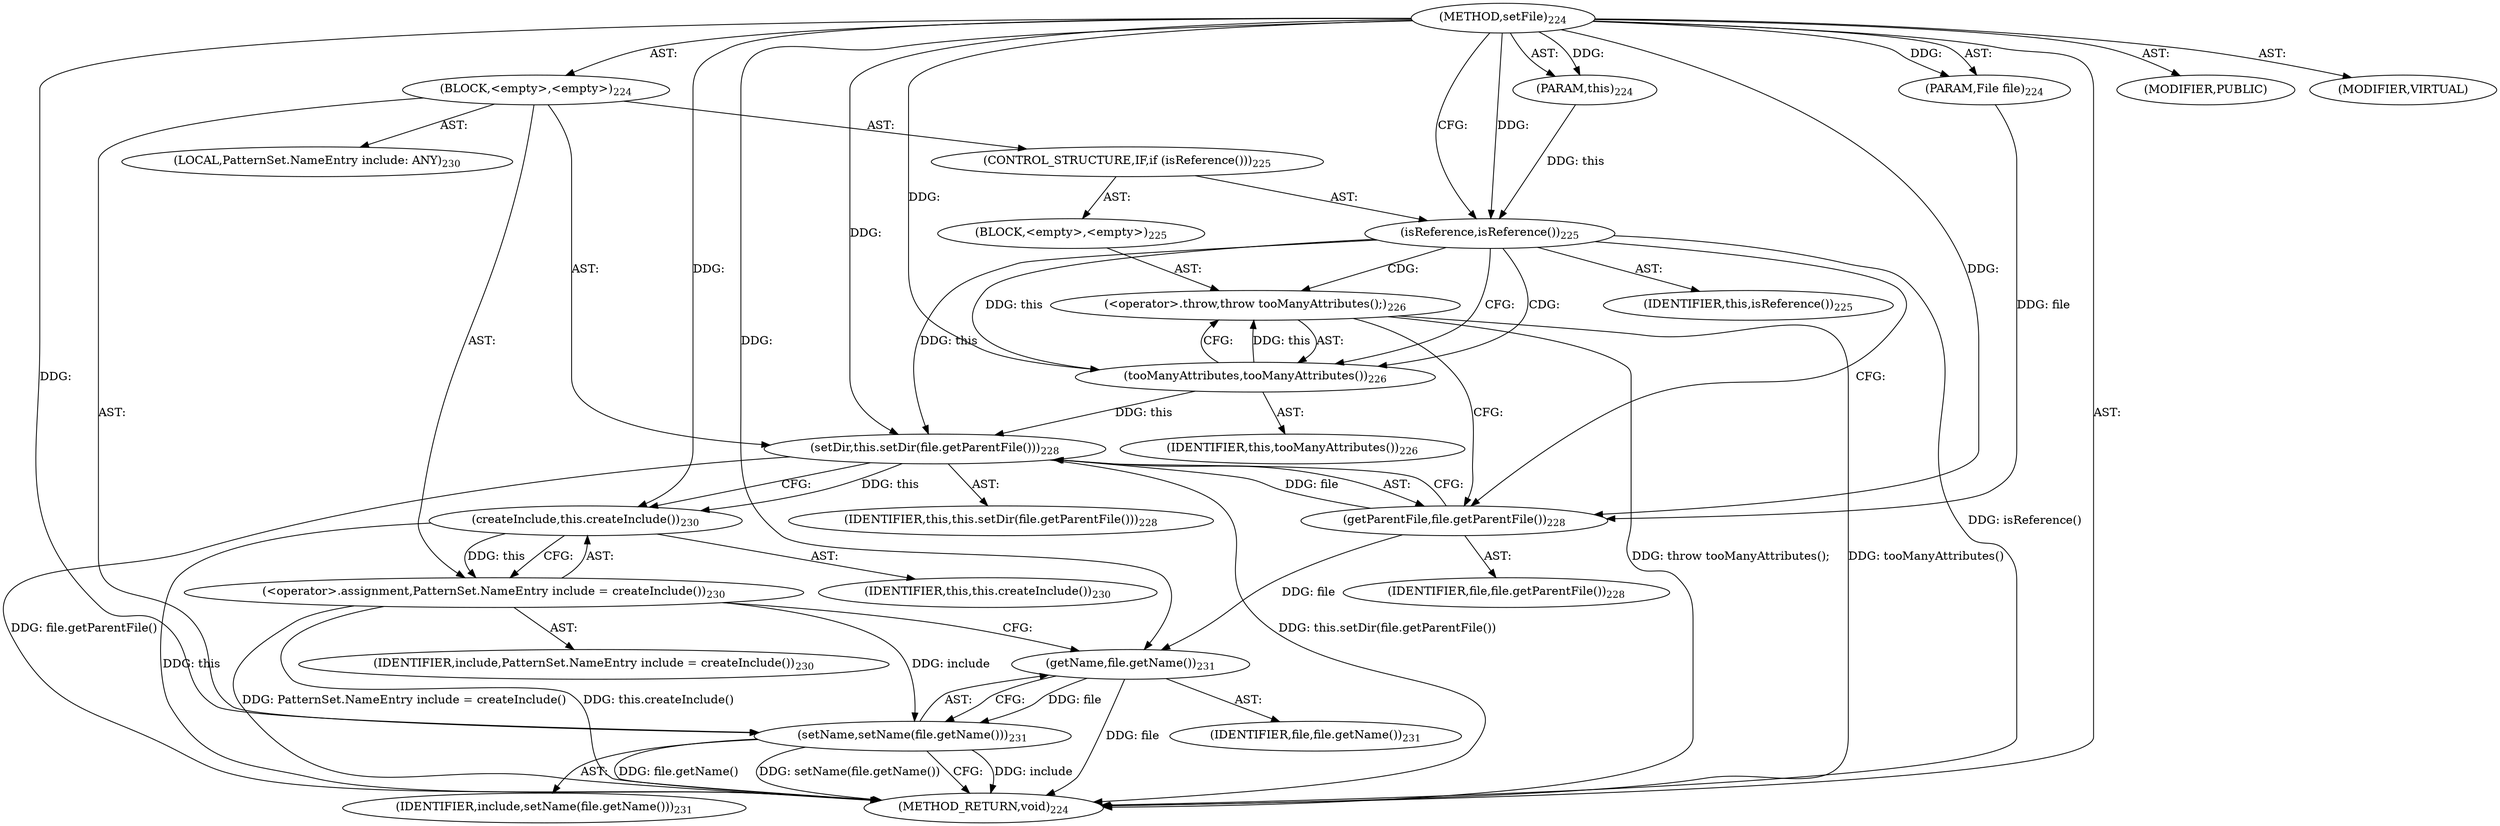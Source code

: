 digraph "setFile" {  
"111669149706" [label = <(METHOD,setFile)<SUB>224</SUB>> ]
"115964117000" [label = <(PARAM,this)<SUB>224</SUB>> ]
"115964117046" [label = <(PARAM,File file)<SUB>224</SUB>> ]
"25769803796" [label = <(BLOCK,&lt;empty&gt;,&lt;empty&gt;)<SUB>224</SUB>> ]
"47244640266" [label = <(CONTROL_STRUCTURE,IF,if (isReference()))<SUB>225</SUB>> ]
"30064771194" [label = <(isReference,isReference())<SUB>225</SUB>> ]
"68719476755" [label = <(IDENTIFIER,this,isReference())<SUB>225</SUB>> ]
"25769803797" [label = <(BLOCK,&lt;empty&gt;,&lt;empty&gt;)<SUB>225</SUB>> ]
"30064771195" [label = <(&lt;operator&gt;.throw,throw tooManyAttributes();)<SUB>226</SUB>> ]
"30064771196" [label = <(tooManyAttributes,tooManyAttributes())<SUB>226</SUB>> ]
"68719476756" [label = <(IDENTIFIER,this,tooManyAttributes())<SUB>226</SUB>> ]
"30064771197" [label = <(setDir,this.setDir(file.getParentFile()))<SUB>228</SUB>> ]
"68719476757" [label = <(IDENTIFIER,this,this.setDir(file.getParentFile()))<SUB>228</SUB>> ]
"30064771198" [label = <(getParentFile,file.getParentFile())<SUB>228</SUB>> ]
"68719476897" [label = <(IDENTIFIER,file,file.getParentFile())<SUB>228</SUB>> ]
"94489280513" [label = <(LOCAL,PatternSet.NameEntry include: ANY)<SUB>230</SUB>> ]
"30064771199" [label = <(&lt;operator&gt;.assignment,PatternSet.NameEntry include = createInclude())<SUB>230</SUB>> ]
"68719476898" [label = <(IDENTIFIER,include,PatternSet.NameEntry include = createInclude())<SUB>230</SUB>> ]
"30064771200" [label = <(createInclude,this.createInclude())<SUB>230</SUB>> ]
"68719476758" [label = <(IDENTIFIER,this,this.createInclude())<SUB>230</SUB>> ]
"30064771201" [label = <(setName,setName(file.getName()))<SUB>231</SUB>> ]
"68719476899" [label = <(IDENTIFIER,include,setName(file.getName()))<SUB>231</SUB>> ]
"30064771202" [label = <(getName,file.getName())<SUB>231</SUB>> ]
"68719476900" [label = <(IDENTIFIER,file,file.getName())<SUB>231</SUB>> ]
"133143986203" [label = <(MODIFIER,PUBLIC)> ]
"133143986204" [label = <(MODIFIER,VIRTUAL)> ]
"128849018890" [label = <(METHOD_RETURN,void)<SUB>224</SUB>> ]
  "111669149706" -> "115964117000"  [ label = "AST: "] 
  "111669149706" -> "115964117046"  [ label = "AST: "] 
  "111669149706" -> "25769803796"  [ label = "AST: "] 
  "111669149706" -> "133143986203"  [ label = "AST: "] 
  "111669149706" -> "133143986204"  [ label = "AST: "] 
  "111669149706" -> "128849018890"  [ label = "AST: "] 
  "25769803796" -> "47244640266"  [ label = "AST: "] 
  "25769803796" -> "30064771197"  [ label = "AST: "] 
  "25769803796" -> "94489280513"  [ label = "AST: "] 
  "25769803796" -> "30064771199"  [ label = "AST: "] 
  "25769803796" -> "30064771201"  [ label = "AST: "] 
  "47244640266" -> "30064771194"  [ label = "AST: "] 
  "47244640266" -> "25769803797"  [ label = "AST: "] 
  "30064771194" -> "68719476755"  [ label = "AST: "] 
  "25769803797" -> "30064771195"  [ label = "AST: "] 
  "30064771195" -> "30064771196"  [ label = "AST: "] 
  "30064771196" -> "68719476756"  [ label = "AST: "] 
  "30064771197" -> "68719476757"  [ label = "AST: "] 
  "30064771197" -> "30064771198"  [ label = "AST: "] 
  "30064771198" -> "68719476897"  [ label = "AST: "] 
  "30064771199" -> "68719476898"  [ label = "AST: "] 
  "30064771199" -> "30064771200"  [ label = "AST: "] 
  "30064771200" -> "68719476758"  [ label = "AST: "] 
  "30064771201" -> "68719476899"  [ label = "AST: "] 
  "30064771201" -> "30064771202"  [ label = "AST: "] 
  "30064771202" -> "68719476900"  [ label = "AST: "] 
  "30064771197" -> "30064771200"  [ label = "CFG: "] 
  "30064771199" -> "30064771202"  [ label = "CFG: "] 
  "30064771201" -> "128849018890"  [ label = "CFG: "] 
  "30064771194" -> "30064771196"  [ label = "CFG: "] 
  "30064771194" -> "30064771198"  [ label = "CFG: "] 
  "30064771198" -> "30064771197"  [ label = "CFG: "] 
  "30064771200" -> "30064771199"  [ label = "CFG: "] 
  "30064771202" -> "30064771201"  [ label = "CFG: "] 
  "30064771195" -> "30064771198"  [ label = "CFG: "] 
  "30064771196" -> "30064771195"  [ label = "CFG: "] 
  "111669149706" -> "30064771194"  [ label = "CFG: "] 
  "30064771194" -> "128849018890"  [ label = "DDG: isReference()"] 
  "30064771195" -> "128849018890"  [ label = "DDG: tooManyAttributes()"] 
  "30064771195" -> "128849018890"  [ label = "DDG: throw tooManyAttributes();"] 
  "30064771197" -> "128849018890"  [ label = "DDG: file.getParentFile()"] 
  "30064771197" -> "128849018890"  [ label = "DDG: this.setDir(file.getParentFile())"] 
  "30064771200" -> "128849018890"  [ label = "DDG: this"] 
  "30064771199" -> "128849018890"  [ label = "DDG: this.createInclude()"] 
  "30064771199" -> "128849018890"  [ label = "DDG: PatternSet.NameEntry include = createInclude()"] 
  "30064771201" -> "128849018890"  [ label = "DDG: include"] 
  "30064771202" -> "128849018890"  [ label = "DDG: file"] 
  "30064771201" -> "128849018890"  [ label = "DDG: file.getName()"] 
  "30064771201" -> "128849018890"  [ label = "DDG: setName(file.getName())"] 
  "111669149706" -> "115964117000"  [ label = "DDG: "] 
  "111669149706" -> "115964117046"  [ label = "DDG: "] 
  "30064771200" -> "30064771199"  [ label = "DDG: this"] 
  "30064771194" -> "30064771197"  [ label = "DDG: this"] 
  "30064771196" -> "30064771197"  [ label = "DDG: this"] 
  "111669149706" -> "30064771197"  [ label = "DDG: "] 
  "30064771198" -> "30064771197"  [ label = "DDG: file"] 
  "30064771199" -> "30064771201"  [ label = "DDG: include"] 
  "111669149706" -> "30064771201"  [ label = "DDG: "] 
  "30064771202" -> "30064771201"  [ label = "DDG: file"] 
  "115964117000" -> "30064771194"  [ label = "DDG: this"] 
  "111669149706" -> "30064771194"  [ label = "DDG: "] 
  "115964117046" -> "30064771198"  [ label = "DDG: file"] 
  "111669149706" -> "30064771198"  [ label = "DDG: "] 
  "30064771197" -> "30064771200"  [ label = "DDG: this"] 
  "111669149706" -> "30064771200"  [ label = "DDG: "] 
  "30064771198" -> "30064771202"  [ label = "DDG: file"] 
  "111669149706" -> "30064771202"  [ label = "DDG: "] 
  "30064771196" -> "30064771195"  [ label = "DDG: this"] 
  "30064771194" -> "30064771196"  [ label = "DDG: this"] 
  "111669149706" -> "30064771196"  [ label = "DDG: "] 
  "30064771194" -> "30064771196"  [ label = "CDG: "] 
  "30064771194" -> "30064771195"  [ label = "CDG: "] 
}
